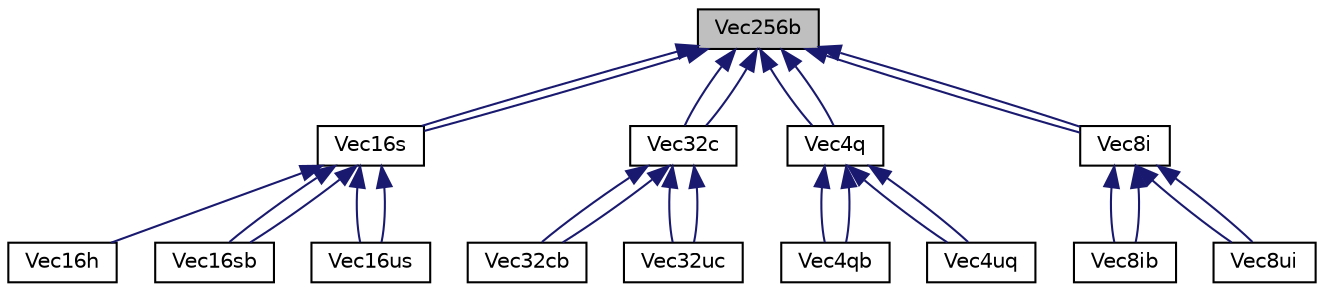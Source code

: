 digraph "Vec256b"
{
 // LATEX_PDF_SIZE
  edge [fontname="Helvetica",fontsize="10",labelfontname="Helvetica",labelfontsize="10"];
  node [fontname="Helvetica",fontsize="10",shape=record];
  Node1 [label="Vec256b",height=0.2,width=0.4,color="black", fillcolor="grey75", style="filled", fontcolor="black",tooltip=" "];
  Node1 -> Node2 [dir="back",color="midnightblue",fontsize="10",style="solid",fontname="Helvetica"];
  Node2 [label="Vec16s",height=0.2,width=0.4,color="black", fillcolor="white", style="filled",URL="$classVec16s.html",tooltip=" "];
  Node2 -> Node3 [dir="back",color="midnightblue",fontsize="10",style="solid",fontname="Helvetica"];
  Node3 [label="Vec16h",height=0.2,width=0.4,color="black", fillcolor="white", style="filled",URL="$classVec16h.html",tooltip=" "];
  Node2 -> Node4 [dir="back",color="midnightblue",fontsize="10",style="solid",fontname="Helvetica"];
  Node4 [label="Vec16sb",height=0.2,width=0.4,color="black", fillcolor="white", style="filled",URL="$classVec16sb.html",tooltip=" "];
  Node2 -> Node4 [dir="back",color="midnightblue",fontsize="10",style="solid",fontname="Helvetica"];
  Node2 -> Node5 [dir="back",color="midnightblue",fontsize="10",style="solid",fontname="Helvetica"];
  Node5 [label="Vec16us",height=0.2,width=0.4,color="black", fillcolor="white", style="filled",URL="$classVec16us.html",tooltip=" "];
  Node2 -> Node5 [dir="back",color="midnightblue",fontsize="10",style="solid",fontname="Helvetica"];
  Node1 -> Node2 [dir="back",color="midnightblue",fontsize="10",style="solid",fontname="Helvetica"];
  Node1 -> Node6 [dir="back",color="midnightblue",fontsize="10",style="solid",fontname="Helvetica"];
  Node6 [label="Vec32c",height=0.2,width=0.4,color="black", fillcolor="white", style="filled",URL="$classVec32c.html",tooltip=" "];
  Node6 -> Node7 [dir="back",color="midnightblue",fontsize="10",style="solid",fontname="Helvetica"];
  Node7 [label="Vec32cb",height=0.2,width=0.4,color="black", fillcolor="white", style="filled",URL="$classVec32cb.html",tooltip=" "];
  Node6 -> Node7 [dir="back",color="midnightblue",fontsize="10",style="solid",fontname="Helvetica"];
  Node6 -> Node8 [dir="back",color="midnightblue",fontsize="10",style="solid",fontname="Helvetica"];
  Node8 [label="Vec32uc",height=0.2,width=0.4,color="black", fillcolor="white", style="filled",URL="$classVec32uc.html",tooltip=" "];
  Node6 -> Node8 [dir="back",color="midnightblue",fontsize="10",style="solid",fontname="Helvetica"];
  Node1 -> Node6 [dir="back",color="midnightblue",fontsize="10",style="solid",fontname="Helvetica"];
  Node1 -> Node9 [dir="back",color="midnightblue",fontsize="10",style="solid",fontname="Helvetica"];
  Node9 [label="Vec4q",height=0.2,width=0.4,color="black", fillcolor="white", style="filled",URL="$classVec4q.html",tooltip=" "];
  Node9 -> Node10 [dir="back",color="midnightblue",fontsize="10",style="solid",fontname="Helvetica"];
  Node10 [label="Vec4qb",height=0.2,width=0.4,color="black", fillcolor="white", style="filled",URL="$classVec4qb.html",tooltip=" "];
  Node9 -> Node10 [dir="back",color="midnightblue",fontsize="10",style="solid",fontname="Helvetica"];
  Node9 -> Node11 [dir="back",color="midnightblue",fontsize="10",style="solid",fontname="Helvetica"];
  Node11 [label="Vec4uq",height=0.2,width=0.4,color="black", fillcolor="white", style="filled",URL="$classVec4uq.html",tooltip=" "];
  Node9 -> Node11 [dir="back",color="midnightblue",fontsize="10",style="solid",fontname="Helvetica"];
  Node1 -> Node9 [dir="back",color="midnightblue",fontsize="10",style="solid",fontname="Helvetica"];
  Node1 -> Node12 [dir="back",color="midnightblue",fontsize="10",style="solid",fontname="Helvetica"];
  Node12 [label="Vec8i",height=0.2,width=0.4,color="black", fillcolor="white", style="filled",URL="$classVec8i.html",tooltip=" "];
  Node12 -> Node13 [dir="back",color="midnightblue",fontsize="10",style="solid",fontname="Helvetica"];
  Node13 [label="Vec8ib",height=0.2,width=0.4,color="black", fillcolor="white", style="filled",URL="$classVec8ib.html",tooltip=" "];
  Node12 -> Node13 [dir="back",color="midnightblue",fontsize="10",style="solid",fontname="Helvetica"];
  Node12 -> Node14 [dir="back",color="midnightblue",fontsize="10",style="solid",fontname="Helvetica"];
  Node14 [label="Vec8ui",height=0.2,width=0.4,color="black", fillcolor="white", style="filled",URL="$classVec8ui.html",tooltip=" "];
  Node12 -> Node14 [dir="back",color="midnightblue",fontsize="10",style="solid",fontname="Helvetica"];
  Node1 -> Node12 [dir="back",color="midnightblue",fontsize="10",style="solid",fontname="Helvetica"];
}
